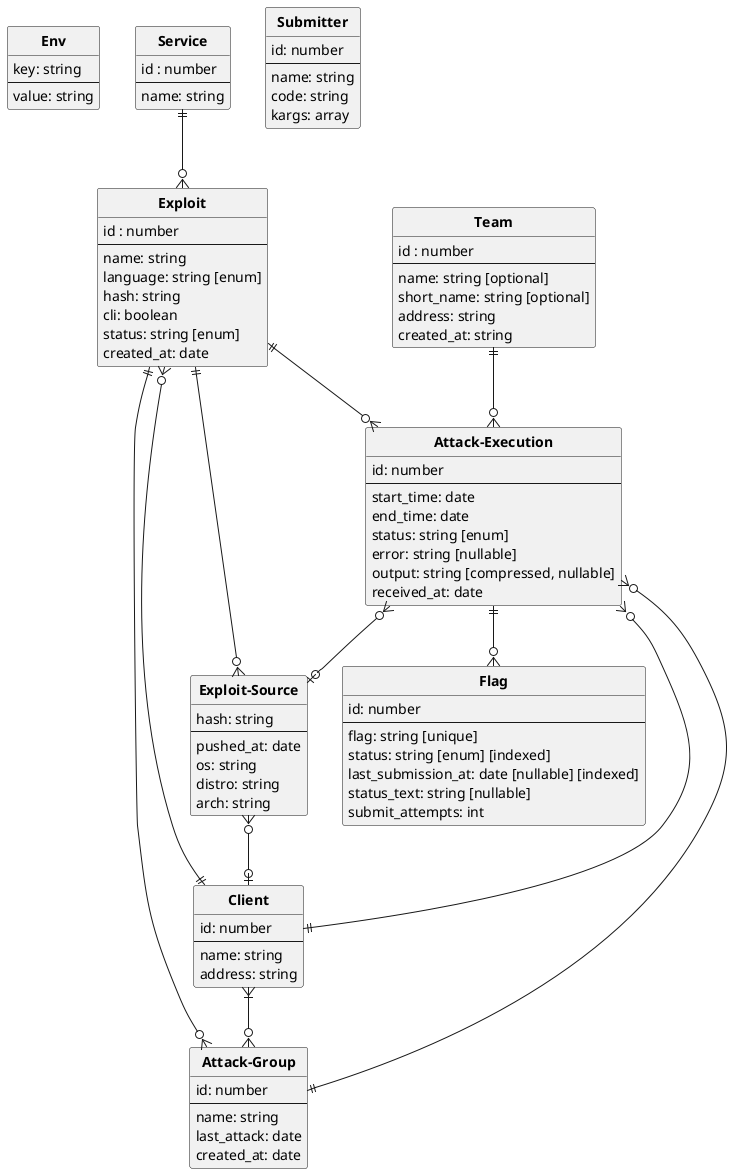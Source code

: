 @startuml er-schema

hide circle


entity "**Env**" as env {
    key: string
    --
    value: string
}

entity "**Exploit**" as exploit{
    id : number
    --
    name: string
    language: string [enum]
    hash: string
    cli: boolean
    status: string [enum]
    created_at: date
}

entity "**Flag**" as flag{
    id: number
    --
    flag: string [unique]
    status: string [enum] [indexed]
    last_submission_at: date [nullable] [indexed]
    status_text: string [nullable]
    submit_attempts: int
}

entity "**Attack-Execution**" as attack{
    id: number
    --
    start_time: date
    end_time: date
    status: string [enum]
    error: string [nullable]
    output: string [compressed, nullable]
    received_at: date
}

entity "**Client**" as client{
    id: number
    --
    name: string
    address: string
}

entity "**Service**" as service{
    id : number
    --
    name: string
}

entity "**Team**" as team{
    id : number
    --
    name: string [optional]
    short_name: string [optional]
    address: string
    created_at: string
}

entity "**Submitter**" as submitter{
    id: number
    --
    name: string
    code: string
    kargs: array 
}

entity "**Exploit-Source**" as exploit_source{
    hash: string
    --
    pushed_at: date
    os: string
    distro: string
    arch: string
}

entity "**Attack-Group**" as attack_group{
    id: number
    --
    name: string
    last_attack: date
    created_at: date
}
    

service ||--o{ exploit
team ||--o{ attack
client ||--o{ exploit
client ||--o{ attack
exploit ||--o{ attack
attack ||--o{ flag
exploit ||--o{ exploit_source
attack_group ||--o{ attack
exploit ||--o{ attack_group
client }|--o{ attack_group
attack }o--o| exploit_source
exploit_source }o--o| client

@enduml